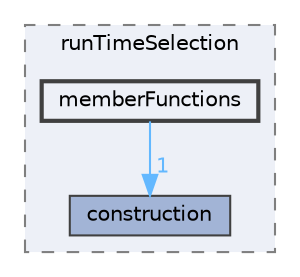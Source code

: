 digraph "src/OpenFOAM/db/runTimeSelection/memberFunctions"
{
 // LATEX_PDF_SIZE
  bgcolor="transparent";
  edge [fontname=Helvetica,fontsize=10,labelfontname=Helvetica,labelfontsize=10];
  node [fontname=Helvetica,fontsize=10,shape=box,height=0.2,width=0.4];
  compound=true
  subgraph clusterdir_97107bb83a2a5bbfad7ddd584e3f301c {
    graph [ bgcolor="#edf0f7", pencolor="grey50", label="runTimeSelection", fontname=Helvetica,fontsize=10 style="filled,dashed", URL="dir_97107bb83a2a5bbfad7ddd584e3f301c.html",tooltip=""]
  dir_9dcfe6f37b3ef49bab5b4b0581eb40f9 [label="construction", fillcolor="#a2b4d6", color="grey25", style="filled", URL="dir_9dcfe6f37b3ef49bab5b4b0581eb40f9.html",tooltip=""];
  dir_0c4a5f990cda0c310eef5c7c327ba6ba [label="memberFunctions", fillcolor="#edf0f7", color="grey25", style="filled,bold", URL="dir_0c4a5f990cda0c310eef5c7c327ba6ba.html",tooltip=""];
  }
  dir_0c4a5f990cda0c310eef5c7c327ba6ba->dir_9dcfe6f37b3ef49bab5b4b0581eb40f9 [headlabel="1", labeldistance=1.5 headhref="dir_002349_000662.html" href="dir_002349_000662.html" color="steelblue1" fontcolor="steelblue1"];
}
